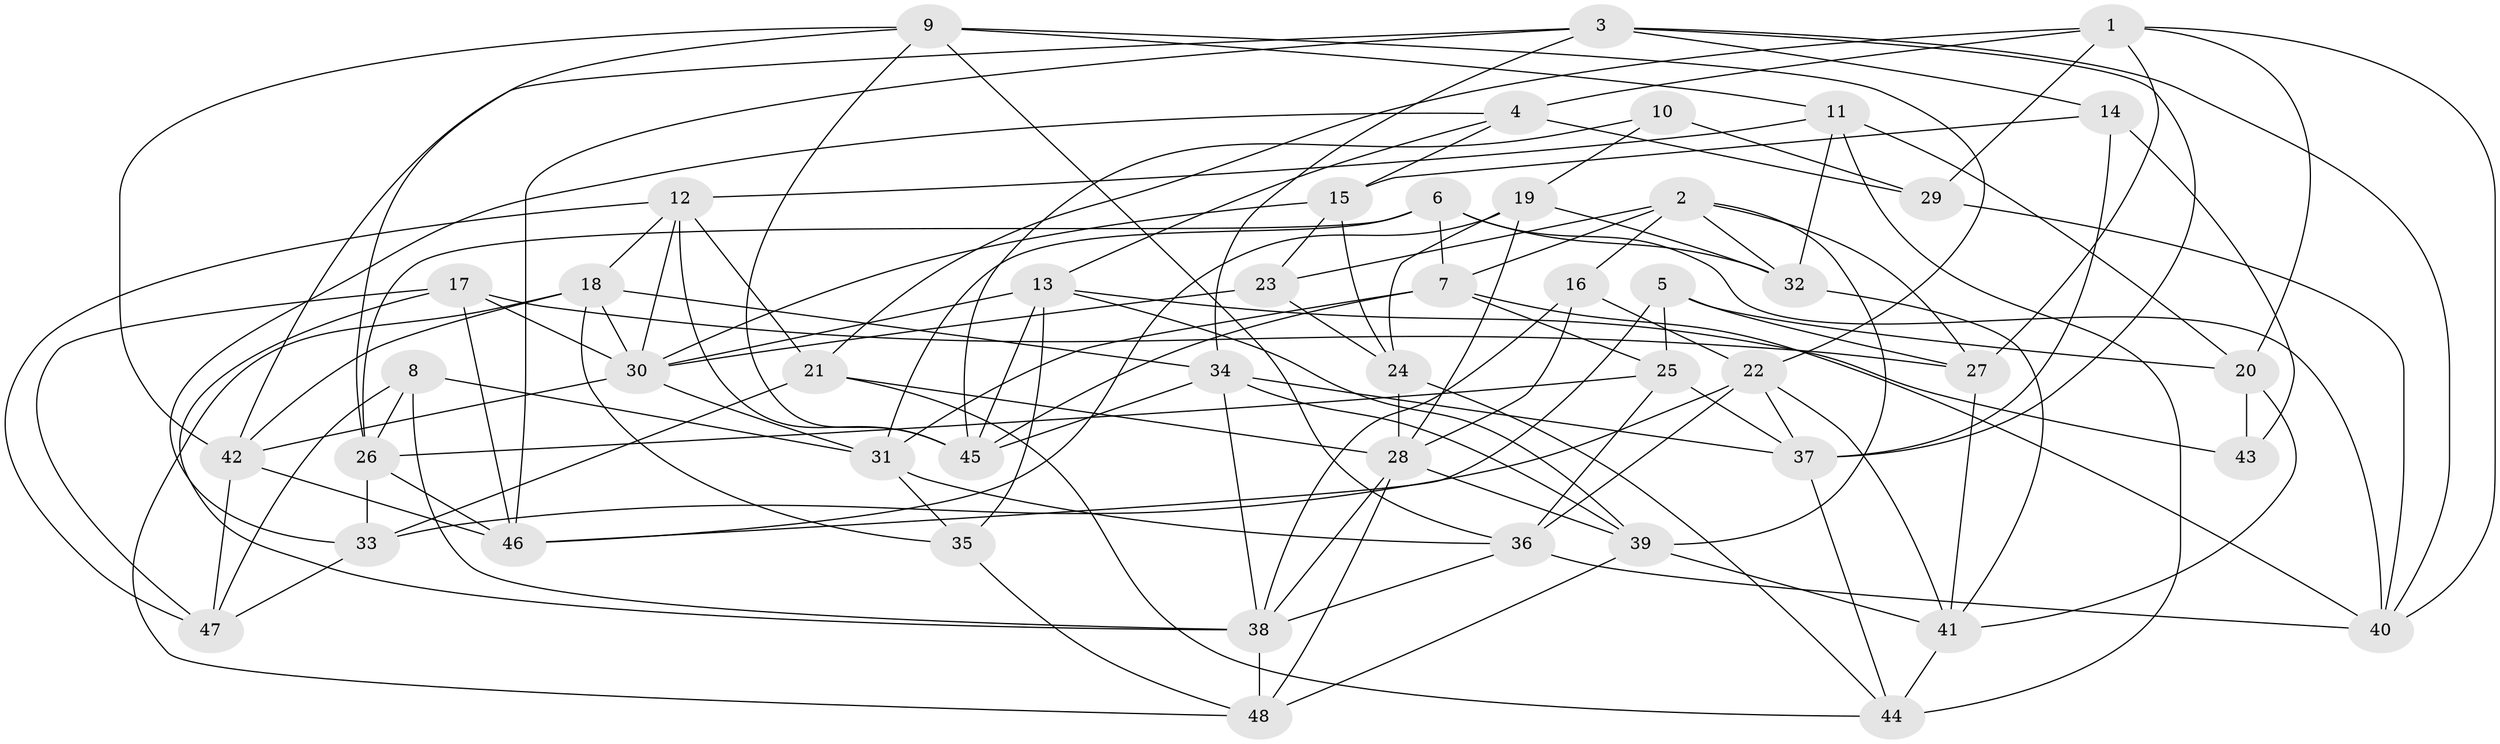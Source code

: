 // original degree distribution, {4: 1.0}
// Generated by graph-tools (version 1.1) at 2025/02/03/09/25 03:02:55]
// undirected, 48 vertices, 128 edges
graph export_dot {
graph [start="1"]
  node [color=gray90,style=filled];
  1;
  2;
  3;
  4;
  5;
  6;
  7;
  8;
  9;
  10;
  11;
  12;
  13;
  14;
  15;
  16;
  17;
  18;
  19;
  20;
  21;
  22;
  23;
  24;
  25;
  26;
  27;
  28;
  29;
  30;
  31;
  32;
  33;
  34;
  35;
  36;
  37;
  38;
  39;
  40;
  41;
  42;
  43;
  44;
  45;
  46;
  47;
  48;
  1 -- 4 [weight=1.0];
  1 -- 20 [weight=1.0];
  1 -- 21 [weight=1.0];
  1 -- 27 [weight=1.0];
  1 -- 29 [weight=1.0];
  1 -- 40 [weight=1.0];
  2 -- 7 [weight=1.0];
  2 -- 16 [weight=1.0];
  2 -- 23 [weight=1.0];
  2 -- 27 [weight=1.0];
  2 -- 32 [weight=1.0];
  2 -- 39 [weight=1.0];
  3 -- 14 [weight=1.0];
  3 -- 34 [weight=1.0];
  3 -- 37 [weight=1.0];
  3 -- 40 [weight=1.0];
  3 -- 42 [weight=1.0];
  3 -- 46 [weight=1.0];
  4 -- 13 [weight=1.0];
  4 -- 15 [weight=1.0];
  4 -- 29 [weight=2.0];
  4 -- 33 [weight=1.0];
  5 -- 20 [weight=1.0];
  5 -- 25 [weight=1.0];
  5 -- 27 [weight=1.0];
  5 -- 46 [weight=1.0];
  6 -- 7 [weight=1.0];
  6 -- 26 [weight=1.0];
  6 -- 31 [weight=1.0];
  6 -- 32 [weight=2.0];
  6 -- 40 [weight=1.0];
  7 -- 25 [weight=1.0];
  7 -- 31 [weight=1.0];
  7 -- 40 [weight=1.0];
  7 -- 45 [weight=1.0];
  8 -- 26 [weight=1.0];
  8 -- 31 [weight=1.0];
  8 -- 38 [weight=1.0];
  8 -- 47 [weight=1.0];
  9 -- 11 [weight=1.0];
  9 -- 22 [weight=1.0];
  9 -- 26 [weight=1.0];
  9 -- 36 [weight=1.0];
  9 -- 42 [weight=1.0];
  9 -- 45 [weight=1.0];
  10 -- 19 [weight=1.0];
  10 -- 29 [weight=2.0];
  10 -- 45 [weight=1.0];
  11 -- 12 [weight=1.0];
  11 -- 20 [weight=1.0];
  11 -- 32 [weight=1.0];
  11 -- 44 [weight=2.0];
  12 -- 18 [weight=1.0];
  12 -- 21 [weight=1.0];
  12 -- 30 [weight=1.0];
  12 -- 45 [weight=1.0];
  12 -- 47 [weight=1.0];
  13 -- 30 [weight=1.0];
  13 -- 35 [weight=1.0];
  13 -- 39 [weight=1.0];
  13 -- 43 [weight=1.0];
  13 -- 45 [weight=1.0];
  14 -- 15 [weight=2.0];
  14 -- 37 [weight=2.0];
  14 -- 43 [weight=1.0];
  15 -- 23 [weight=1.0];
  15 -- 24 [weight=1.0];
  15 -- 30 [weight=1.0];
  16 -- 22 [weight=1.0];
  16 -- 28 [weight=1.0];
  16 -- 38 [weight=1.0];
  17 -- 27 [weight=2.0];
  17 -- 30 [weight=1.0];
  17 -- 38 [weight=1.0];
  17 -- 46 [weight=1.0];
  17 -- 47 [weight=1.0];
  18 -- 30 [weight=1.0];
  18 -- 34 [weight=1.0];
  18 -- 35 [weight=1.0];
  18 -- 42 [weight=1.0];
  18 -- 48 [weight=1.0];
  19 -- 24 [weight=2.0];
  19 -- 28 [weight=1.0];
  19 -- 32 [weight=1.0];
  19 -- 46 [weight=1.0];
  20 -- 41 [weight=1.0];
  20 -- 43 [weight=2.0];
  21 -- 28 [weight=2.0];
  21 -- 33 [weight=1.0];
  21 -- 44 [weight=1.0];
  22 -- 33 [weight=1.0];
  22 -- 36 [weight=1.0];
  22 -- 37 [weight=1.0];
  22 -- 41 [weight=1.0];
  23 -- 24 [weight=1.0];
  23 -- 30 [weight=1.0];
  24 -- 28 [weight=1.0];
  24 -- 44 [weight=1.0];
  25 -- 26 [weight=1.0];
  25 -- 36 [weight=1.0];
  25 -- 37 [weight=2.0];
  26 -- 33 [weight=1.0];
  26 -- 46 [weight=1.0];
  27 -- 41 [weight=1.0];
  28 -- 38 [weight=1.0];
  28 -- 39 [weight=1.0];
  28 -- 48 [weight=1.0];
  29 -- 40 [weight=1.0];
  30 -- 31 [weight=1.0];
  30 -- 42 [weight=1.0];
  31 -- 35 [weight=1.0];
  31 -- 36 [weight=1.0];
  32 -- 41 [weight=1.0];
  33 -- 47 [weight=2.0];
  34 -- 37 [weight=1.0];
  34 -- 38 [weight=1.0];
  34 -- 39 [weight=1.0];
  34 -- 45 [weight=1.0];
  35 -- 48 [weight=1.0];
  36 -- 38 [weight=1.0];
  36 -- 40 [weight=1.0];
  37 -- 44 [weight=1.0];
  38 -- 48 [weight=2.0];
  39 -- 41 [weight=1.0];
  39 -- 48 [weight=1.0];
  41 -- 44 [weight=1.0];
  42 -- 46 [weight=1.0];
  42 -- 47 [weight=1.0];
}
